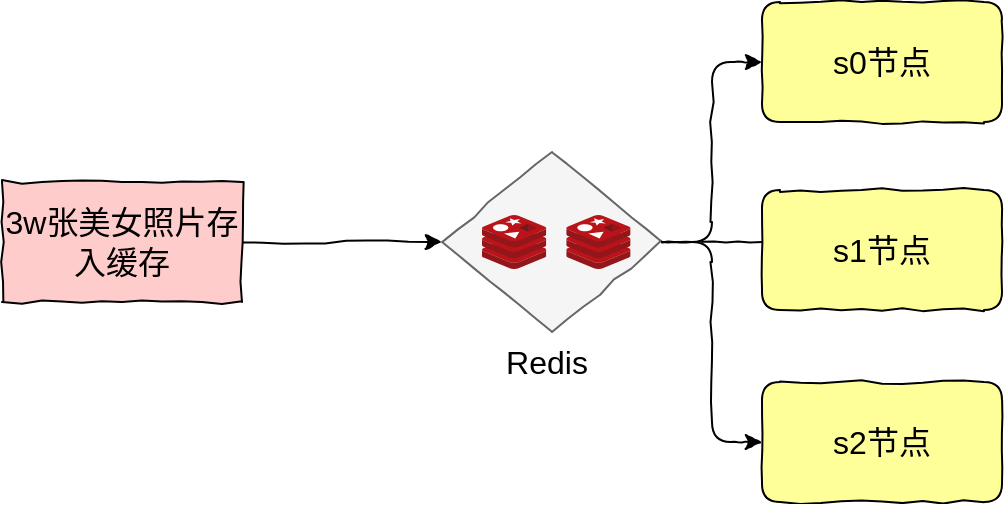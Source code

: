 <mxfile version="13.6.2" type="device"><diagram id="Np9T4JNs4rPwCSaU40oN" name="第 1 页"><mxGraphModel dx="925" dy="639" grid="1" gridSize="10" guides="1" tooltips="1" connect="1" arrows="1" fold="1" page="1" pageScale="1" pageWidth="827" pageHeight="1169" math="0" shadow="0"><root><mxCell id="0"/><mxCell id="1" parent="0"/><mxCell id="ATl-ChmDUcRH_LRGZKsb-3" value="" style="edgeStyle=orthogonalEdgeStyle;rounded=0;orthogonalLoop=1;jettySize=auto;html=1;fontSize=16;comic=1;" edge="1" parent="1" source="ATl-ChmDUcRH_LRGZKsb-1" target="ATl-ChmDUcRH_LRGZKsb-2"><mxGeometry relative="1" as="geometry"/></mxCell><mxCell id="ATl-ChmDUcRH_LRGZKsb-1" value="3w张美女照片存入缓存" style="rounded=0;whiteSpace=wrap;html=1;fontSize=16;fillColor=#FFCCCC;comic=1;" vertex="1" parent="1"><mxGeometry x="50" y="240" width="120" height="60" as="geometry"/></mxCell><mxCell id="ATl-ChmDUcRH_LRGZKsb-2" value="" style="rhombus;whiteSpace=wrap;html=1;rounded=0;fontSize=16;fillColor=#f5f5f5;strokeColor=#666666;fontColor=#333333;comic=1;" vertex="1" parent="1"><mxGeometry x="270" y="225" width="110" height="90" as="geometry"/></mxCell><mxCell id="ATl-ChmDUcRH_LRGZKsb-4" value="s0节点" style="rounded=1;whiteSpace=wrap;html=1;fontSize=16;comic=1;fillColor=#FFFF99;" vertex="1" parent="1"><mxGeometry x="430" y="150" width="120" height="60" as="geometry"/></mxCell><mxCell id="ATl-ChmDUcRH_LRGZKsb-5" value="s1节点" style="rounded=1;whiteSpace=wrap;html=1;fontSize=16;comic=1;fillColor=#FFFF99;" vertex="1" parent="1"><mxGeometry x="430" y="244" width="120" height="60" as="geometry"/></mxCell><mxCell id="ATl-ChmDUcRH_LRGZKsb-6" value="" style="aspect=fixed;html=1;points=[];align=center;image;fontSize=16;image=img/lib/mscae/Cache_Redis_Product.svg;comic=1;" vertex="1" parent="1"><mxGeometry x="290" y="256.5" width="32.14" height="27" as="geometry"/></mxCell><mxCell id="ATl-ChmDUcRH_LRGZKsb-7" value="s2节点" style="rounded=1;whiteSpace=wrap;html=1;fontSize=16;comic=1;fillColor=#FFFF99;" vertex="1" parent="1"><mxGeometry x="430" y="340" width="120" height="60" as="geometry"/></mxCell><mxCell id="ATl-ChmDUcRH_LRGZKsb-9" value="" style="aspect=fixed;html=1;points=[];align=center;image;fontSize=16;image=img/lib/mscae/Cache_Redis_Product.svg;comic=1;" vertex="1" parent="1"><mxGeometry x="332.14" y="256.5" width="32.14" height="27" as="geometry"/></mxCell><mxCell id="ATl-ChmDUcRH_LRGZKsb-13" value="" style="edgeStyle=elbowEdgeStyle;elbow=horizontal;endArrow=classic;html=1;entryX=0;entryY=0.5;entryDx=0;entryDy=0;fontSize=16;comic=1;" edge="1" parent="1" source="ATl-ChmDUcRH_LRGZKsb-2" target="ATl-ChmDUcRH_LRGZKsb-4"><mxGeometry width="50" height="50" relative="1" as="geometry"><mxPoint x="370" y="230" as="sourcePoint"/><mxPoint x="420" y="180" as="targetPoint"/></mxGeometry></mxCell><mxCell id="ATl-ChmDUcRH_LRGZKsb-14" value="" style="edgeStyle=elbowEdgeStyle;elbow=horizontal;endArrow=classic;html=1;exitX=1;exitY=0.5;exitDx=0;exitDy=0;entryX=0;entryY=0.5;entryDx=0;entryDy=0;fontSize=16;comic=1;" edge="1" parent="1" source="ATl-ChmDUcRH_LRGZKsb-2" target="ATl-ChmDUcRH_LRGZKsb-7"><mxGeometry width="50" height="50" relative="1" as="geometry"><mxPoint x="370" y="360" as="sourcePoint"/><mxPoint x="420" y="380" as="targetPoint"/></mxGeometry></mxCell><mxCell id="ATl-ChmDUcRH_LRGZKsb-15" value="" style="line;strokeWidth=1;html=1;perimeter=backbonePerimeter;points=[];outlineConnect=0;fontSize=16;comic=1;" vertex="1" parent="1"><mxGeometry x="400" y="265" width="30" height="10" as="geometry"/></mxCell><mxCell id="ATl-ChmDUcRH_LRGZKsb-16" value="Redis" style="text;html=1;strokeColor=none;fillColor=none;align=center;verticalAlign=middle;whiteSpace=wrap;rounded=0;fontSize=16;" vertex="1" parent="1"><mxGeometry x="300" y="320" width="45" height="20" as="geometry"/></mxCell></root></mxGraphModel></diagram></mxfile>